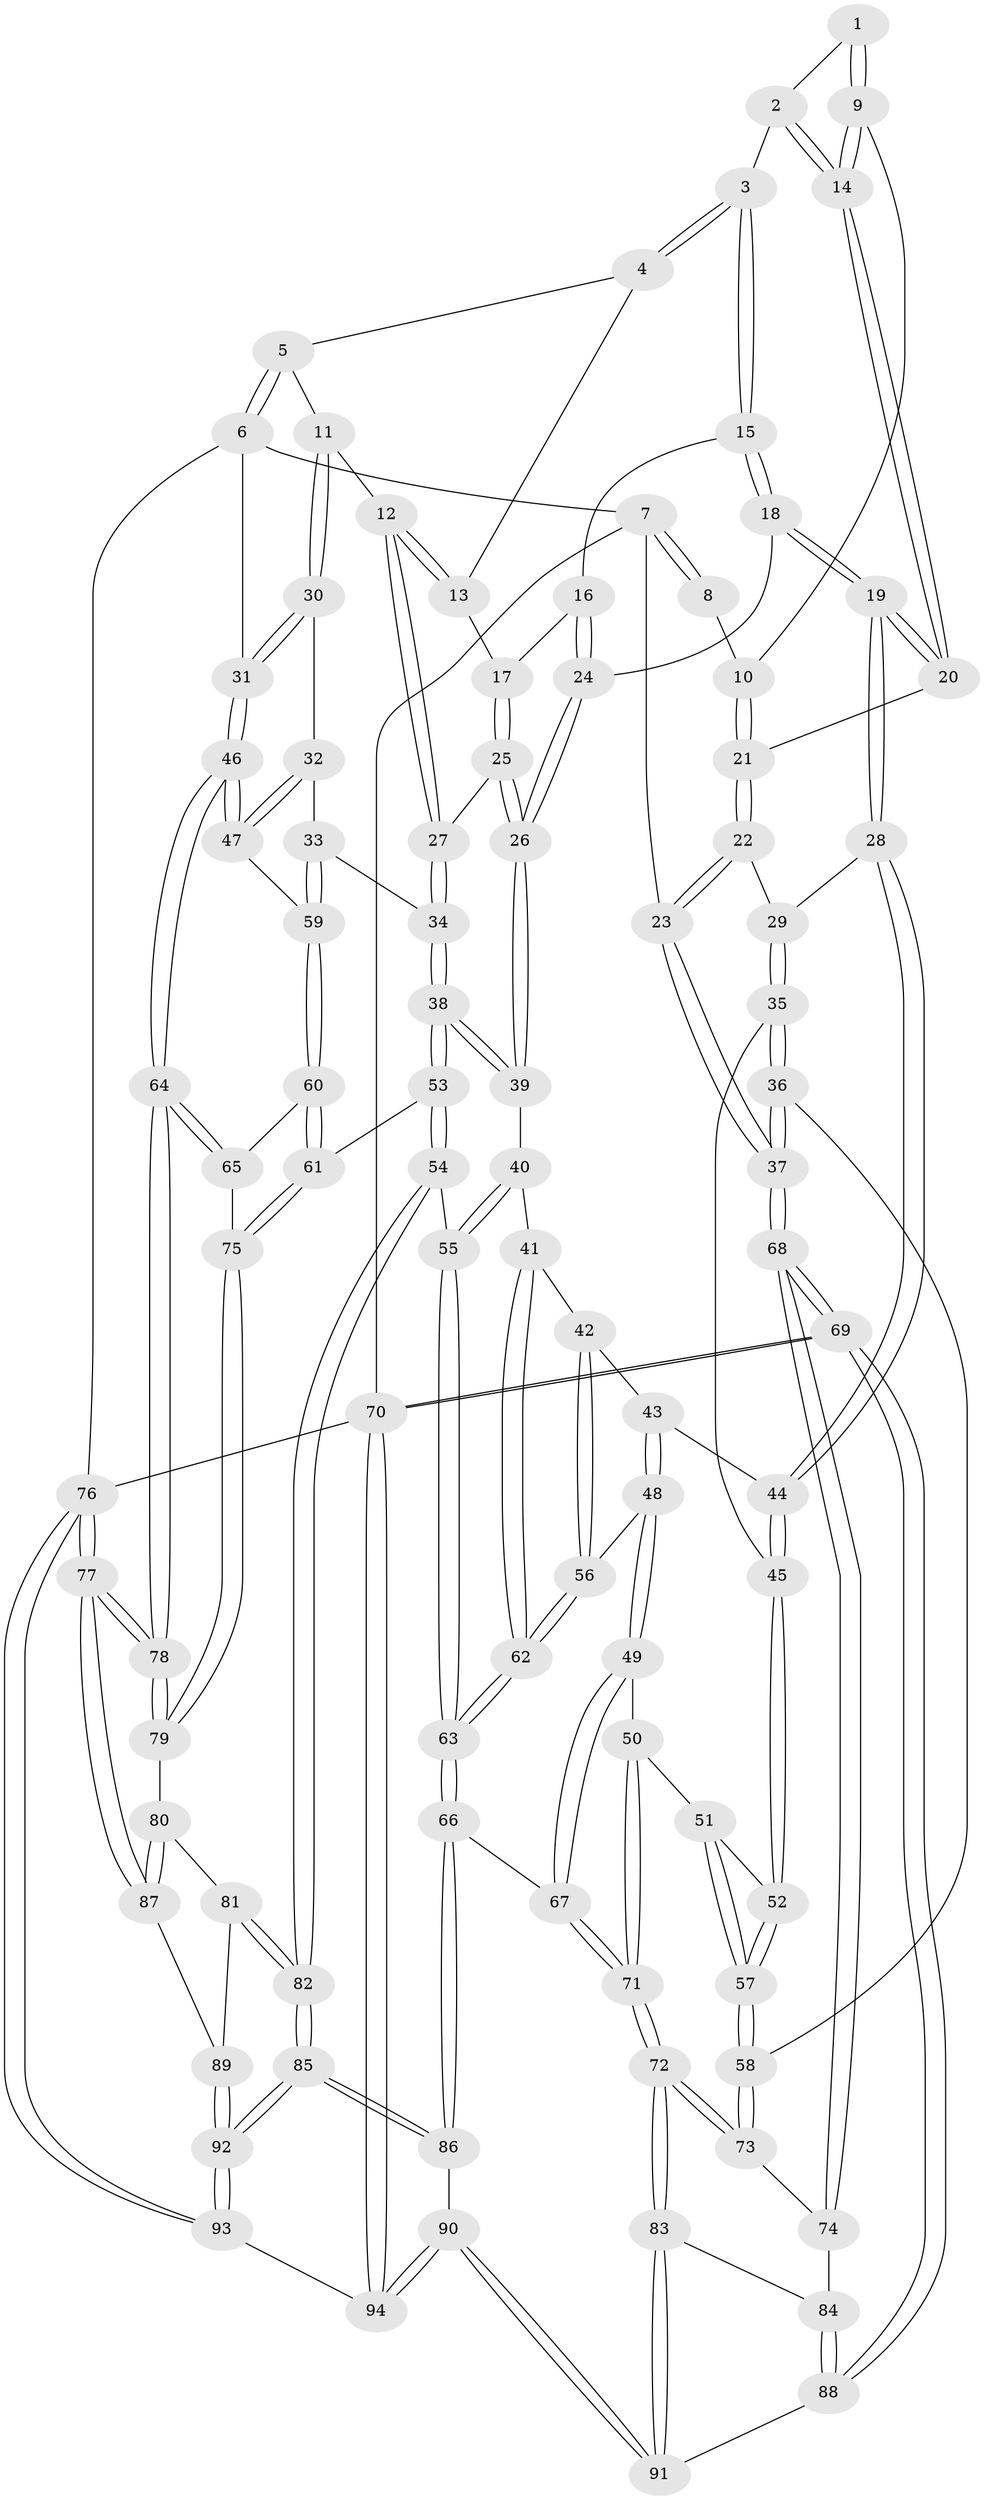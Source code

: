 // coarse degree distribution, {3: 0.18181818181818182, 5: 0.2, 4: 0.45454545454545453, 7: 0.01818181818181818, 6: 0.12727272727272726, 2: 0.01818181818181818}
// Generated by graph-tools (version 1.1) at 2025/42/03/06/25 10:42:28]
// undirected, 94 vertices, 232 edges
graph export_dot {
graph [start="1"]
  node [color=gray90,style=filled];
  1 [pos="+0.3882155542421064+0"];
  2 [pos="+0.4220851495707599+0"];
  3 [pos="+0.4964424723059446+0"];
  4 [pos="+0.8086877789499002+0"];
  5 [pos="+0.8214229231060108+0"];
  6 [pos="+1+0"];
  7 [pos="+0+0"];
  8 [pos="+0.16887424425719327+0"];
  9 [pos="+0.2954014409846574+0.07037907508777261"];
  10 [pos="+0.21581697628449206+0.050154438804038116"];
  11 [pos="+0.8951237397736144+0.2021006606065059"];
  12 [pos="+0.8657051603834812+0.2051946013458331"];
  13 [pos="+0.783741000650429+0"];
  14 [pos="+0.3606187669974503+0.10089940609036571"];
  15 [pos="+0.5162217283692406+0"];
  16 [pos="+0.621565185158571+0.10351979313566498"];
  17 [pos="+0.7141786819043052+0.10682690393941291"];
  18 [pos="+0.4628008552334893+0.22303654259642394"];
  19 [pos="+0.4424755106842227+0.22799559041727316"];
  20 [pos="+0.36983320719320945+0.1649946649113335"];
  21 [pos="+0.19520698078162826+0.1665732473423394"];
  22 [pos="+0.15374821015236623+0.20377833536853873"];
  23 [pos="+0+0.09840462157162888"];
  24 [pos="+0.517541017238508+0.2312871054377949"];
  25 [pos="+0.783418187516836+0.21875846514879893"];
  26 [pos="+0.5393958300970343+0.24755196331675136"];
  27 [pos="+0.7951187686963217+0.22678620932756682"];
  28 [pos="+0.4202799699162979+0.2637508755659289"];
  29 [pos="+0.17033263285715877+0.2493368260599851"];
  30 [pos="+1+0.20324931900244708"];
  31 [pos="+1+0.17143892615788733"];
  32 [pos="+0.9617624597553931+0.319755224280537"];
  33 [pos="+0.8029542179910444+0.40845298569373245"];
  34 [pos="+0.7602834709075473+0.378274427422524"];
  35 [pos="+0.19297498007925729+0.36632719549827375"];
  36 [pos="+0+0.4545523530516398"];
  37 [pos="+0+0.4397915712920334"];
  38 [pos="+0.6849186966703673+0.4158907226675244"];
  39 [pos="+0.6058910521770818+0.3790616657440173"];
  40 [pos="+0.5503568391480599+0.4161812821044356"];
  41 [pos="+0.4840377456885346+0.4457905510361833"];
  42 [pos="+0.4323436017563493+0.40565985857476944"];
  43 [pos="+0.38625212625682964+0.36594379912386793"];
  44 [pos="+0.38094919926140897+0.352265842665693"];
  45 [pos="+0.20000237018314035+0.3713239452711294"];
  46 [pos="+1+0.5049523576567201"];
  47 [pos="+0.8918251757239624+0.4455174272558074"];
  48 [pos="+0.3378134997348234+0.5239619839774475"];
  49 [pos="+0.3278819893316127+0.5291032928553346"];
  50 [pos="+0.278322403759376+0.541203528041105"];
  51 [pos="+0.25636199151497097+0.5260393046275514"];
  52 [pos="+0.20135682880071148+0.37768023156735686"];
  53 [pos="+0.6500548022805855+0.6247300120784146"];
  54 [pos="+0.6097411461868716+0.6436557881817143"];
  55 [pos="+0.5955329249182205+0.6437594808384197"];
  56 [pos="+0.39726723030896505+0.5386762740638096"];
  57 [pos="+0.12045171078554412+0.5676646807561907"];
  58 [pos="+0.1158642881571982+0.5702257688158489"];
  59 [pos="+0.8495198579923937+0.4526248529430612"];
  60 [pos="+0.848213830604621+0.5242063316792968"];
  61 [pos="+0.7152838796216262+0.6382486271931487"];
  62 [pos="+0.48452098471150357+0.5666285410238877"];
  63 [pos="+0.5382692909490762+0.647965902555827"];
  64 [pos="+1+0.6596997442293393"];
  65 [pos="+0.9372936355238305+0.599773156989635"];
  66 [pos="+0.46308850221887465+0.7166615741566613"];
  67 [pos="+0.41353269660694214+0.7173866990369886"];
  68 [pos="+0+0.6600314088972647"];
  69 [pos="+0+1"];
  70 [pos="+0+1"];
  71 [pos="+0.25826228844632715+0.7445153387554122"];
  72 [pos="+0.24798742510266314+0.7522871138178984"];
  73 [pos="+0.1235793098484911+0.6424305850440136"];
  74 [pos="+0+0.7045997285294211"];
  75 [pos="+0.7820782689422053+0.6903209114218306"];
  76 [pos="+1+1"];
  77 [pos="+1+0.7651575373508187"];
  78 [pos="+1+0.6953382382853525"];
  79 [pos="+0.7877831006016842+0.7000274917593159"];
  80 [pos="+0.7988347988233475+0.7366464924421967"];
  81 [pos="+0.7942770152475402+0.7657979107366015"];
  82 [pos="+0.688840207717266+0.9766252684689818"];
  83 [pos="+0.22755212748428616+0.804180266506435"];
  84 [pos="+0.05664513539668789+0.7778057739563897"];
  85 [pos="+0.6790990694093735+1"];
  86 [pos="+0.4816456398481878+0.8364538319939278"];
  87 [pos="+1+0.8139788286119553"];
  88 [pos="+0+0.9072992810947145"];
  89 [pos="+0.9108702405284071+0.8774893605858421"];
  90 [pos="+0.26817445601535744+0.976850853811756"];
  91 [pos="+0.22731911610843739+0.8550014254261222"];
  92 [pos="+0.6826925080957751+1"];
  93 [pos="+0.6799031263716728+1"];
  94 [pos="+0.2756740079128901+1"];
  1 -- 2;
  1 -- 9;
  1 -- 9;
  2 -- 3;
  2 -- 14;
  2 -- 14;
  3 -- 4;
  3 -- 4;
  3 -- 15;
  3 -- 15;
  4 -- 5;
  4 -- 13;
  5 -- 6;
  5 -- 6;
  5 -- 11;
  6 -- 7;
  6 -- 31;
  6 -- 76;
  7 -- 8;
  7 -- 8;
  7 -- 23;
  7 -- 70;
  8 -- 10;
  9 -- 10;
  9 -- 14;
  9 -- 14;
  10 -- 21;
  10 -- 21;
  11 -- 12;
  11 -- 30;
  11 -- 30;
  12 -- 13;
  12 -- 13;
  12 -- 27;
  12 -- 27;
  13 -- 17;
  14 -- 20;
  14 -- 20;
  15 -- 16;
  15 -- 18;
  15 -- 18;
  16 -- 17;
  16 -- 24;
  16 -- 24;
  17 -- 25;
  17 -- 25;
  18 -- 19;
  18 -- 19;
  18 -- 24;
  19 -- 20;
  19 -- 20;
  19 -- 28;
  19 -- 28;
  20 -- 21;
  21 -- 22;
  21 -- 22;
  22 -- 23;
  22 -- 23;
  22 -- 29;
  23 -- 37;
  23 -- 37;
  24 -- 26;
  24 -- 26;
  25 -- 26;
  25 -- 26;
  25 -- 27;
  26 -- 39;
  26 -- 39;
  27 -- 34;
  27 -- 34;
  28 -- 29;
  28 -- 44;
  28 -- 44;
  29 -- 35;
  29 -- 35;
  30 -- 31;
  30 -- 31;
  30 -- 32;
  31 -- 46;
  31 -- 46;
  32 -- 33;
  32 -- 47;
  32 -- 47;
  33 -- 34;
  33 -- 59;
  33 -- 59;
  34 -- 38;
  34 -- 38;
  35 -- 36;
  35 -- 36;
  35 -- 45;
  36 -- 37;
  36 -- 37;
  36 -- 58;
  37 -- 68;
  37 -- 68;
  38 -- 39;
  38 -- 39;
  38 -- 53;
  38 -- 53;
  39 -- 40;
  40 -- 41;
  40 -- 55;
  40 -- 55;
  41 -- 42;
  41 -- 62;
  41 -- 62;
  42 -- 43;
  42 -- 56;
  42 -- 56;
  43 -- 44;
  43 -- 48;
  43 -- 48;
  44 -- 45;
  44 -- 45;
  45 -- 52;
  45 -- 52;
  46 -- 47;
  46 -- 47;
  46 -- 64;
  46 -- 64;
  47 -- 59;
  48 -- 49;
  48 -- 49;
  48 -- 56;
  49 -- 50;
  49 -- 67;
  49 -- 67;
  50 -- 51;
  50 -- 71;
  50 -- 71;
  51 -- 52;
  51 -- 57;
  51 -- 57;
  52 -- 57;
  52 -- 57;
  53 -- 54;
  53 -- 54;
  53 -- 61;
  54 -- 55;
  54 -- 82;
  54 -- 82;
  55 -- 63;
  55 -- 63;
  56 -- 62;
  56 -- 62;
  57 -- 58;
  57 -- 58;
  58 -- 73;
  58 -- 73;
  59 -- 60;
  59 -- 60;
  60 -- 61;
  60 -- 61;
  60 -- 65;
  61 -- 75;
  61 -- 75;
  62 -- 63;
  62 -- 63;
  63 -- 66;
  63 -- 66;
  64 -- 65;
  64 -- 65;
  64 -- 78;
  64 -- 78;
  65 -- 75;
  66 -- 67;
  66 -- 86;
  66 -- 86;
  67 -- 71;
  67 -- 71;
  68 -- 69;
  68 -- 69;
  68 -- 74;
  68 -- 74;
  69 -- 70;
  69 -- 70;
  69 -- 88;
  69 -- 88;
  70 -- 94;
  70 -- 94;
  70 -- 76;
  71 -- 72;
  71 -- 72;
  72 -- 73;
  72 -- 73;
  72 -- 83;
  72 -- 83;
  73 -- 74;
  74 -- 84;
  75 -- 79;
  75 -- 79;
  76 -- 77;
  76 -- 77;
  76 -- 93;
  76 -- 93;
  77 -- 78;
  77 -- 78;
  77 -- 87;
  77 -- 87;
  78 -- 79;
  78 -- 79;
  79 -- 80;
  80 -- 81;
  80 -- 87;
  80 -- 87;
  81 -- 82;
  81 -- 82;
  81 -- 89;
  82 -- 85;
  82 -- 85;
  83 -- 84;
  83 -- 91;
  83 -- 91;
  84 -- 88;
  84 -- 88;
  85 -- 86;
  85 -- 86;
  85 -- 92;
  85 -- 92;
  86 -- 90;
  87 -- 89;
  88 -- 91;
  89 -- 92;
  89 -- 92;
  90 -- 91;
  90 -- 91;
  90 -- 94;
  90 -- 94;
  92 -- 93;
  92 -- 93;
  93 -- 94;
}
